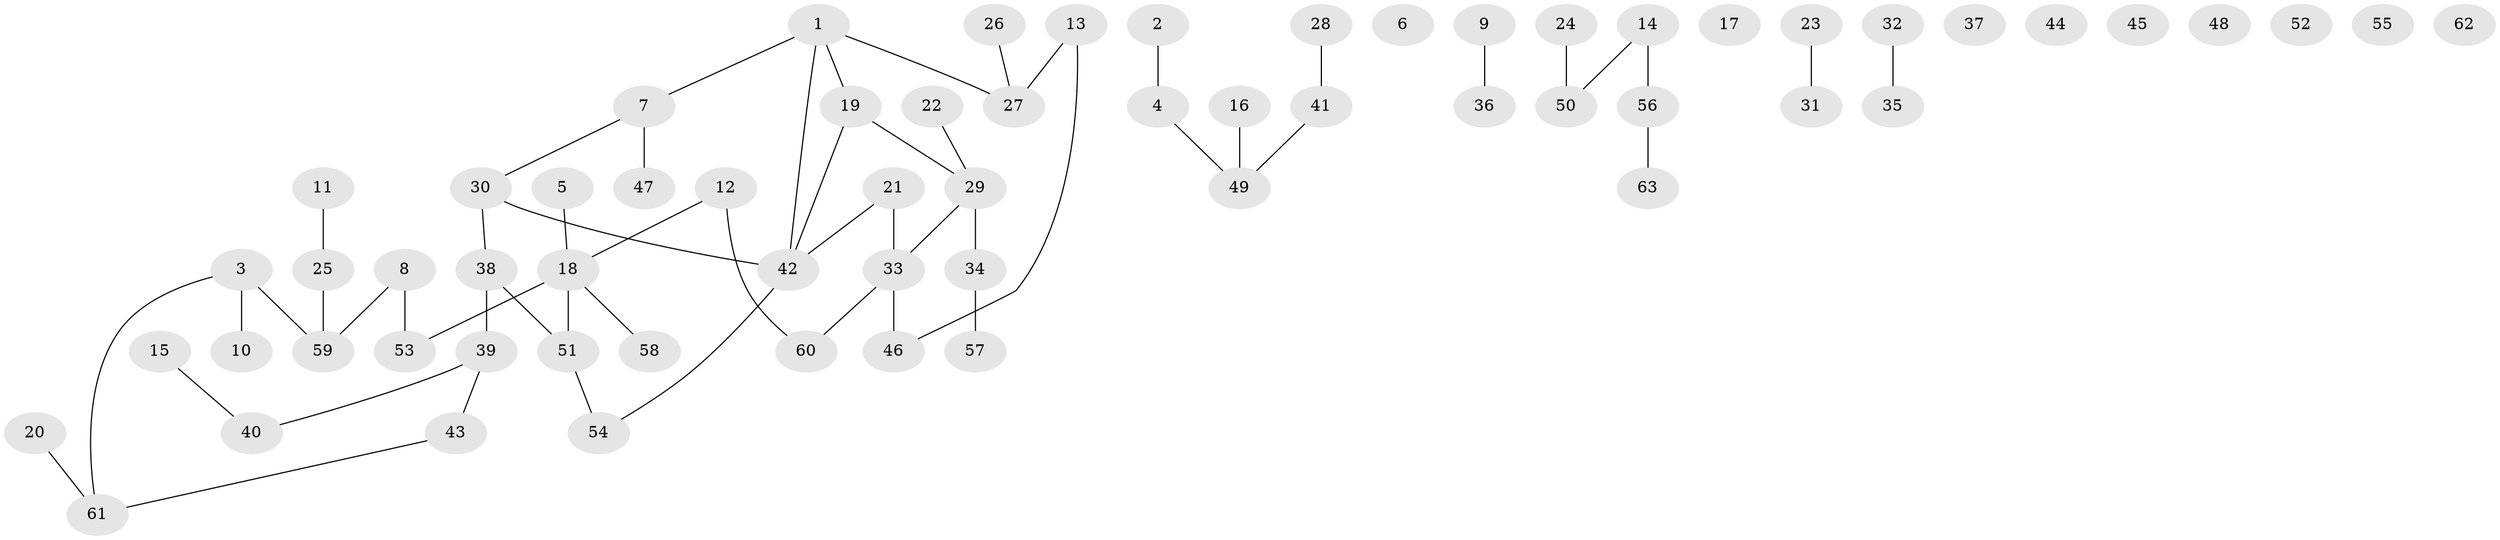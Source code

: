 // coarse degree distribution, {4: 0.12195121951219512, 1: 0.3170731707317073, 3: 0.0975609756097561, 0: 0.2682926829268293, 2: 0.17073170731707318, 5: 0.024390243902439025}
// Generated by graph-tools (version 1.1) at 2025/41/03/06/25 10:41:20]
// undirected, 63 vertices, 55 edges
graph export_dot {
graph [start="1"]
  node [color=gray90,style=filled];
  1;
  2;
  3;
  4;
  5;
  6;
  7;
  8;
  9;
  10;
  11;
  12;
  13;
  14;
  15;
  16;
  17;
  18;
  19;
  20;
  21;
  22;
  23;
  24;
  25;
  26;
  27;
  28;
  29;
  30;
  31;
  32;
  33;
  34;
  35;
  36;
  37;
  38;
  39;
  40;
  41;
  42;
  43;
  44;
  45;
  46;
  47;
  48;
  49;
  50;
  51;
  52;
  53;
  54;
  55;
  56;
  57;
  58;
  59;
  60;
  61;
  62;
  63;
  1 -- 7;
  1 -- 19;
  1 -- 27;
  1 -- 42;
  2 -- 4;
  3 -- 10;
  3 -- 59;
  3 -- 61;
  4 -- 49;
  5 -- 18;
  7 -- 30;
  7 -- 47;
  8 -- 53;
  8 -- 59;
  9 -- 36;
  11 -- 25;
  12 -- 18;
  12 -- 60;
  13 -- 27;
  13 -- 46;
  14 -- 50;
  14 -- 56;
  15 -- 40;
  16 -- 49;
  18 -- 51;
  18 -- 53;
  18 -- 58;
  19 -- 29;
  19 -- 42;
  20 -- 61;
  21 -- 33;
  21 -- 42;
  22 -- 29;
  23 -- 31;
  24 -- 50;
  25 -- 59;
  26 -- 27;
  28 -- 41;
  29 -- 33;
  29 -- 34;
  30 -- 38;
  30 -- 42;
  32 -- 35;
  33 -- 46;
  33 -- 60;
  34 -- 57;
  38 -- 39;
  38 -- 51;
  39 -- 40;
  39 -- 43;
  41 -- 49;
  42 -- 54;
  43 -- 61;
  51 -- 54;
  56 -- 63;
}
